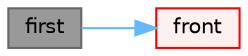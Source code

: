 digraph "first"
{
 // LATEX_PDF_SIZE
  bgcolor="transparent";
  edge [fontname=Helvetica,fontsize=10,labelfontname=Helvetica,labelfontsize=10];
  node [fontname=Helvetica,fontsize=10,shape=box,height=0.2,width=0.4];
  rankdir="LR";
  Node1 [id="Node000001",label="first",height=0.2,width=0.4,color="gray40", fillcolor="grey60", style="filled", fontcolor="black",tooltip=" "];
  Node1 -> Node2 [id="edge1_Node000001_Node000002",color="steelblue1",style="solid",tooltip=" "];
  Node2 [id="Node000002",label="front",height=0.2,width=0.4,color="red", fillcolor="#FFF0F0", style="filled",URL="$classFoam_1_1DLListBase.html#a1e029d2f6d06d21c0b7e61a7897bdf03",tooltip=" "];
}
